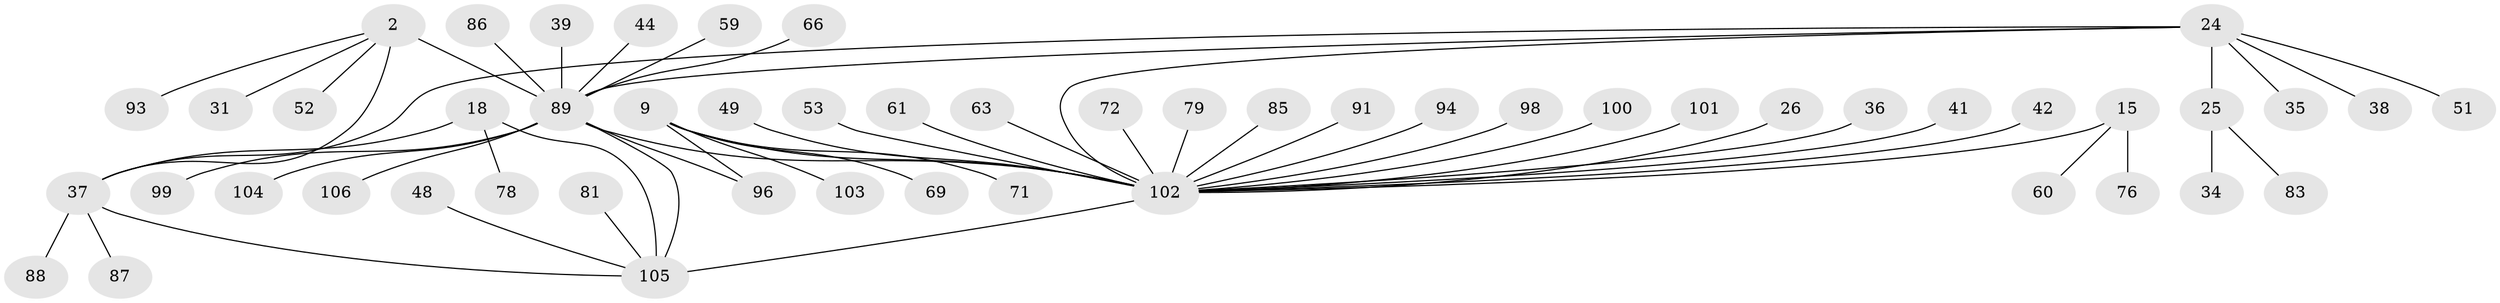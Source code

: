 // original degree distribution, {6: 0.03773584905660377, 10: 0.009433962264150943, 8: 0.03773584905660377, 11: 0.018867924528301886, 9: 0.018867924528301886, 5: 0.04716981132075472, 7: 0.04716981132075472, 4: 0.03773584905660377, 12: 0.009433962264150943, 1: 0.5377358490566038, 3: 0.04716981132075472, 2: 0.1509433962264151}
// Generated by graph-tools (version 1.1) at 2025/55/03/09/25 04:55:57]
// undirected, 53 vertices, 58 edges
graph export_dot {
graph [start="1"]
  node [color=gray90,style=filled];
  2 [super="+1"];
  9 [super="+8"];
  15 [super="+12"];
  18 [super="+16"];
  24 [super="+22+23"];
  25 [super="+21"];
  26;
  31;
  34;
  35;
  36;
  37 [super="+20"];
  38;
  39;
  41;
  42;
  44;
  48;
  49;
  51;
  52 [super="+29"];
  53;
  59;
  60;
  61;
  63;
  66;
  69;
  71;
  72;
  76;
  78;
  79;
  81;
  83;
  85;
  86 [super="+77"];
  87;
  88;
  89 [super="+5+27"];
  91;
  93;
  94 [super="+80"];
  96 [super="+32+46+50"];
  98;
  99;
  100 [super="+90"];
  101 [super="+74+84"];
  102 [super="+54+92+97"];
  103;
  104 [super="+55"];
  105 [super="+57+58+62+95+17+47+73"];
  106;
  2 -- 93;
  2 -- 31;
  2 -- 52;
  2 -- 89 [weight=6];
  2 -- 37;
  9 -- 69;
  9 -- 71;
  9 -- 103;
  9 -- 96;
  9 -- 102 [weight=6];
  15 -- 60;
  15 -- 76;
  15 -- 102 [weight=7];
  18 -- 78;
  18 -- 105 [weight=2];
  18 -- 37 [weight=4];
  24 -- 25 [weight=6];
  24 -- 51;
  24 -- 38;
  24 -- 89;
  24 -- 35;
  24 -- 102 [weight=3];
  24 -- 37;
  25 -- 34;
  25 -- 83;
  26 -- 102;
  36 -- 102;
  37 -- 87;
  37 -- 88;
  37 -- 105 [weight=2];
  39 -- 89;
  41 -- 102;
  42 -- 102;
  44 -- 89;
  48 -- 105;
  49 -- 102;
  53 -- 102;
  59 -- 89;
  61 -- 102;
  63 -- 102;
  66 -- 89;
  72 -- 102;
  79 -- 102;
  81 -- 105;
  85 -- 102;
  86 -- 89;
  89 -- 96;
  89 -- 99;
  89 -- 104;
  89 -- 105 [weight=3];
  89 -- 106;
  89 -- 102 [weight=3];
  91 -- 102;
  94 -- 102;
  98 -- 102;
  100 -- 102;
  101 -- 102 [weight=2];
  102 -- 105 [weight=2];
}
